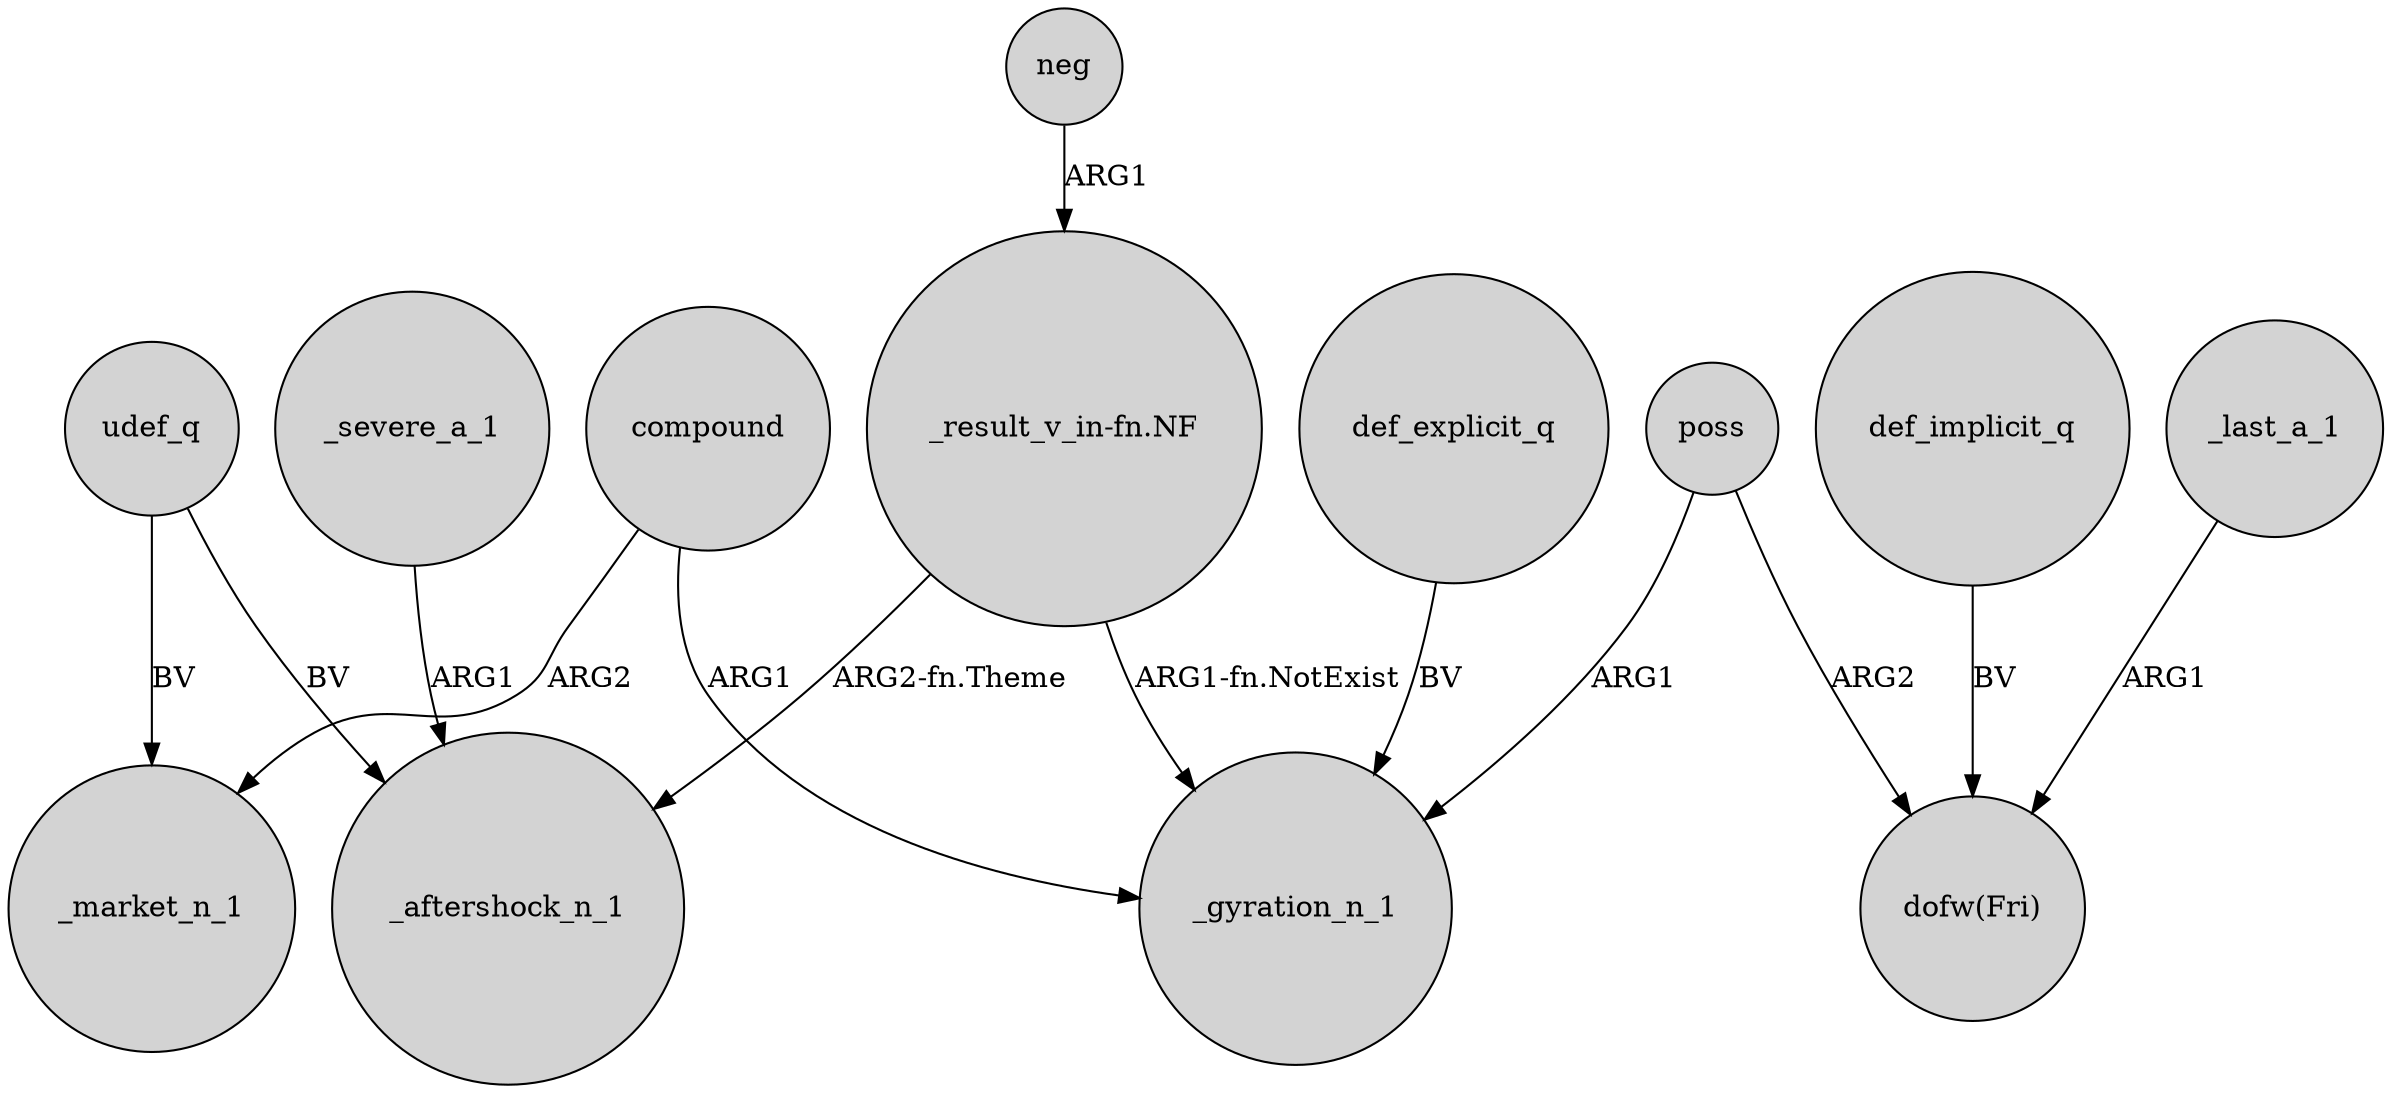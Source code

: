 digraph {
	node [shape=circle style=filled]
	poss -> _gyration_n_1 [label=ARG1]
	compound -> _market_n_1 [label=ARG2]
	"_result_v_in-fn.NF" -> _gyration_n_1 [label="ARG1-fn.NotExist"]
	udef_q -> _market_n_1 [label=BV]
	def_explicit_q -> _gyration_n_1 [label=BV]
	"_result_v_in-fn.NF" -> _aftershock_n_1 [label="ARG2-fn.Theme"]
	_severe_a_1 -> _aftershock_n_1 [label=ARG1]
	udef_q -> _aftershock_n_1 [label=BV]
	def_implicit_q -> "dofw(Fri)" [label=BV]
	compound -> _gyration_n_1 [label=ARG1]
	neg -> "_result_v_in-fn.NF" [label=ARG1]
	_last_a_1 -> "dofw(Fri)" [label=ARG1]
	poss -> "dofw(Fri)" [label=ARG2]
}
